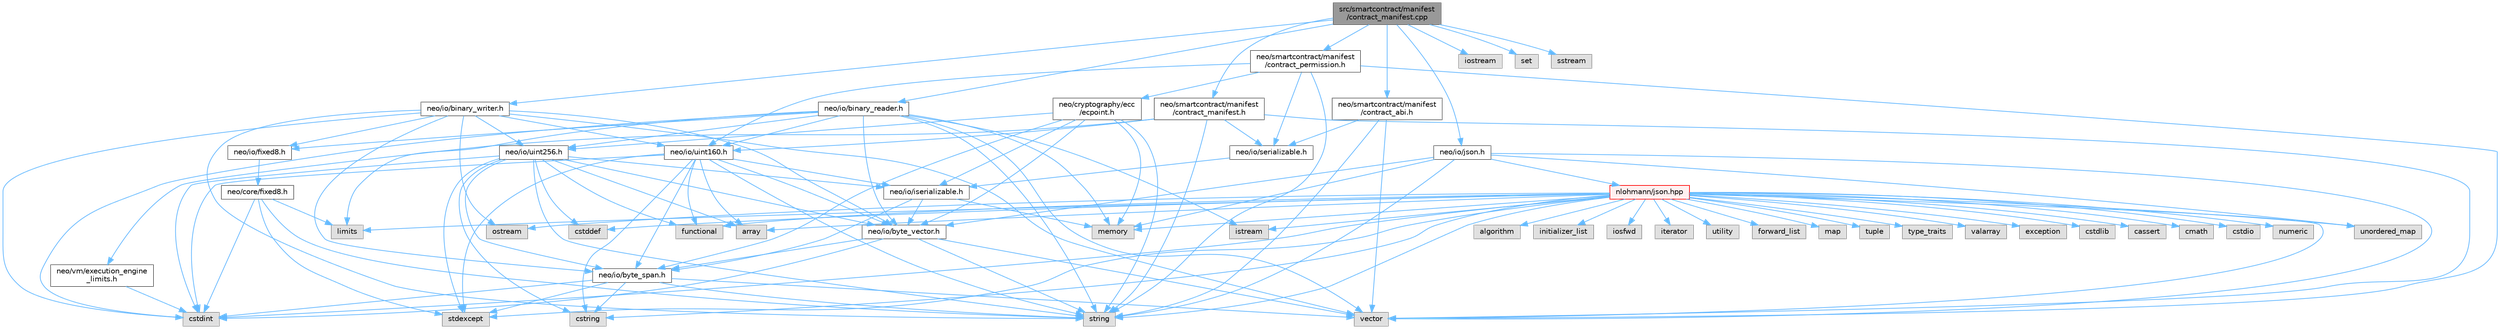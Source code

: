 digraph "src/smartcontract/manifest/contract_manifest.cpp"
{
 // LATEX_PDF_SIZE
  bgcolor="transparent";
  edge [fontname=Helvetica,fontsize=10,labelfontname=Helvetica,labelfontsize=10];
  node [fontname=Helvetica,fontsize=10,shape=box,height=0.2,width=0.4];
  Node1 [id="Node000001",label="src/smartcontract/manifest\l/contract_manifest.cpp",height=0.2,width=0.4,color="gray40", fillcolor="grey60", style="filled", fontcolor="black",tooltip=" "];
  Node1 -> Node2 [id="edge121_Node000001_Node000002",color="steelblue1",style="solid",tooltip=" "];
  Node2 [id="Node000002",label="neo/io/binary_reader.h",height=0.2,width=0.4,color="grey40", fillcolor="white", style="filled",URL="$binary__reader_8h.html",tooltip=" "];
  Node2 -> Node3 [id="edge122_Node000002_Node000003",color="steelblue1",style="solid",tooltip=" "];
  Node3 [id="Node000003",label="neo/io/byte_vector.h",height=0.2,width=0.4,color="grey40", fillcolor="white", style="filled",URL="$io_2byte__vector_8h.html",tooltip=" "];
  Node3 -> Node4 [id="edge123_Node000003_Node000004",color="steelblue1",style="solid",tooltip=" "];
  Node4 [id="Node000004",label="neo/io/byte_span.h",height=0.2,width=0.4,color="grey40", fillcolor="white", style="filled",URL="$io_2byte__span_8h.html",tooltip=" "];
  Node4 -> Node5 [id="edge124_Node000004_Node000005",color="steelblue1",style="solid",tooltip=" "];
  Node5 [id="Node000005",label="cstdint",height=0.2,width=0.4,color="grey60", fillcolor="#E0E0E0", style="filled",tooltip=" "];
  Node4 -> Node6 [id="edge125_Node000004_Node000006",color="steelblue1",style="solid",tooltip=" "];
  Node6 [id="Node000006",label="cstring",height=0.2,width=0.4,color="grey60", fillcolor="#E0E0E0", style="filled",tooltip=" "];
  Node4 -> Node7 [id="edge126_Node000004_Node000007",color="steelblue1",style="solid",tooltip=" "];
  Node7 [id="Node000007",label="stdexcept",height=0.2,width=0.4,color="grey60", fillcolor="#E0E0E0", style="filled",tooltip=" "];
  Node4 -> Node8 [id="edge127_Node000004_Node000008",color="steelblue1",style="solid",tooltip=" "];
  Node8 [id="Node000008",label="string",height=0.2,width=0.4,color="grey60", fillcolor="#E0E0E0", style="filled",tooltip=" "];
  Node4 -> Node9 [id="edge128_Node000004_Node000009",color="steelblue1",style="solid",tooltip=" "];
  Node9 [id="Node000009",label="vector",height=0.2,width=0.4,color="grey60", fillcolor="#E0E0E0", style="filled",tooltip=" "];
  Node3 -> Node5 [id="edge129_Node000003_Node000005",color="steelblue1",style="solid",tooltip=" "];
  Node3 -> Node8 [id="edge130_Node000003_Node000008",color="steelblue1",style="solid",tooltip=" "];
  Node3 -> Node9 [id="edge131_Node000003_Node000009",color="steelblue1",style="solid",tooltip=" "];
  Node2 -> Node10 [id="edge132_Node000002_Node000010",color="steelblue1",style="solid",tooltip=" "];
  Node10 [id="Node000010",label="neo/io/fixed8.h",height=0.2,width=0.4,color="grey40", fillcolor="white", style="filled",URL="$io_2fixed8_8h.html",tooltip=" "];
  Node10 -> Node11 [id="edge133_Node000010_Node000011",color="steelblue1",style="solid",tooltip=" "];
  Node11 [id="Node000011",label="neo/core/fixed8.h",height=0.2,width=0.4,color="grey40", fillcolor="white", style="filled",URL="$core_2fixed8_8h.html",tooltip=" "];
  Node11 -> Node5 [id="edge134_Node000011_Node000005",color="steelblue1",style="solid",tooltip=" "];
  Node11 -> Node12 [id="edge135_Node000011_Node000012",color="steelblue1",style="solid",tooltip=" "];
  Node12 [id="Node000012",label="limits",height=0.2,width=0.4,color="grey60", fillcolor="#E0E0E0", style="filled",tooltip=" "];
  Node11 -> Node7 [id="edge136_Node000011_Node000007",color="steelblue1",style="solid",tooltip=" "];
  Node11 -> Node8 [id="edge137_Node000011_Node000008",color="steelblue1",style="solid",tooltip=" "];
  Node2 -> Node13 [id="edge138_Node000002_Node000013",color="steelblue1",style="solid",tooltip=" "];
  Node13 [id="Node000013",label="neo/io/uint160.h",height=0.2,width=0.4,color="grey40", fillcolor="white", style="filled",URL="$uint160_8h.html",tooltip=" "];
  Node13 -> Node4 [id="edge139_Node000013_Node000004",color="steelblue1",style="solid",tooltip=" "];
  Node13 -> Node3 [id="edge140_Node000013_Node000003",color="steelblue1",style="solid",tooltip=" "];
  Node13 -> Node14 [id="edge141_Node000013_Node000014",color="steelblue1",style="solid",tooltip=" "];
  Node14 [id="Node000014",label="neo/io/iserializable.h",height=0.2,width=0.4,color="grey40", fillcolor="white", style="filled",URL="$iserializable_8h.html",tooltip=" "];
  Node14 -> Node4 [id="edge142_Node000014_Node000004",color="steelblue1",style="solid",tooltip=" "];
  Node14 -> Node3 [id="edge143_Node000014_Node000003",color="steelblue1",style="solid",tooltip=" "];
  Node14 -> Node15 [id="edge144_Node000014_Node000015",color="steelblue1",style="solid",tooltip=" "];
  Node15 [id="Node000015",label="memory",height=0.2,width=0.4,color="grey60", fillcolor="#E0E0E0", style="filled",tooltip=" "];
  Node13 -> Node16 [id="edge145_Node000013_Node000016",color="steelblue1",style="solid",tooltip=" "];
  Node16 [id="Node000016",label="array",height=0.2,width=0.4,color="grey60", fillcolor="#E0E0E0", style="filled",tooltip=" "];
  Node13 -> Node5 [id="edge146_Node000013_Node000005",color="steelblue1",style="solid",tooltip=" "];
  Node13 -> Node6 [id="edge147_Node000013_Node000006",color="steelblue1",style="solid",tooltip=" "];
  Node13 -> Node17 [id="edge148_Node000013_Node000017",color="steelblue1",style="solid",tooltip=" "];
  Node17 [id="Node000017",label="functional",height=0.2,width=0.4,color="grey60", fillcolor="#E0E0E0", style="filled",tooltip=" "];
  Node13 -> Node7 [id="edge149_Node000013_Node000007",color="steelblue1",style="solid",tooltip=" "];
  Node13 -> Node8 [id="edge150_Node000013_Node000008",color="steelblue1",style="solid",tooltip=" "];
  Node2 -> Node18 [id="edge151_Node000002_Node000018",color="steelblue1",style="solid",tooltip=" "];
  Node18 [id="Node000018",label="neo/io/uint256.h",height=0.2,width=0.4,color="grey40", fillcolor="white", style="filled",URL="$uint256_8h.html",tooltip=" "];
  Node18 -> Node4 [id="edge152_Node000018_Node000004",color="steelblue1",style="solid",tooltip=" "];
  Node18 -> Node3 [id="edge153_Node000018_Node000003",color="steelblue1",style="solid",tooltip=" "];
  Node18 -> Node14 [id="edge154_Node000018_Node000014",color="steelblue1",style="solid",tooltip=" "];
  Node18 -> Node16 [id="edge155_Node000018_Node000016",color="steelblue1",style="solid",tooltip=" "];
  Node18 -> Node19 [id="edge156_Node000018_Node000019",color="steelblue1",style="solid",tooltip=" "];
  Node19 [id="Node000019",label="cstddef",height=0.2,width=0.4,color="grey60", fillcolor="#E0E0E0", style="filled",tooltip=" "];
  Node18 -> Node5 [id="edge157_Node000018_Node000005",color="steelblue1",style="solid",tooltip=" "];
  Node18 -> Node6 [id="edge158_Node000018_Node000006",color="steelblue1",style="solid",tooltip=" "];
  Node18 -> Node17 [id="edge159_Node000018_Node000017",color="steelblue1",style="solid",tooltip=" "];
  Node18 -> Node7 [id="edge160_Node000018_Node000007",color="steelblue1",style="solid",tooltip=" "];
  Node18 -> Node8 [id="edge161_Node000018_Node000008",color="steelblue1",style="solid",tooltip=" "];
  Node2 -> Node5 [id="edge162_Node000002_Node000005",color="steelblue1",style="solid",tooltip=" "];
  Node2 -> Node20 [id="edge163_Node000002_Node000020",color="steelblue1",style="solid",tooltip=" "];
  Node20 [id="Node000020",label="istream",height=0.2,width=0.4,color="grey60", fillcolor="#E0E0E0", style="filled",tooltip=" "];
  Node2 -> Node12 [id="edge164_Node000002_Node000012",color="steelblue1",style="solid",tooltip=" "];
  Node2 -> Node15 [id="edge165_Node000002_Node000015",color="steelblue1",style="solid",tooltip=" "];
  Node2 -> Node8 [id="edge166_Node000002_Node000008",color="steelblue1",style="solid",tooltip=" "];
  Node2 -> Node9 [id="edge167_Node000002_Node000009",color="steelblue1",style="solid",tooltip=" "];
  Node1 -> Node21 [id="edge168_Node000001_Node000021",color="steelblue1",style="solid",tooltip=" "];
  Node21 [id="Node000021",label="neo/io/binary_writer.h",height=0.2,width=0.4,color="grey40", fillcolor="white", style="filled",URL="$binary__writer_8h.html",tooltip=" "];
  Node21 -> Node4 [id="edge169_Node000021_Node000004",color="steelblue1",style="solid",tooltip=" "];
  Node21 -> Node3 [id="edge170_Node000021_Node000003",color="steelblue1",style="solid",tooltip=" "];
  Node21 -> Node10 [id="edge171_Node000021_Node000010",color="steelblue1",style="solid",tooltip=" "];
  Node21 -> Node13 [id="edge172_Node000021_Node000013",color="steelblue1",style="solid",tooltip=" "];
  Node21 -> Node18 [id="edge173_Node000021_Node000018",color="steelblue1",style="solid",tooltip=" "];
  Node21 -> Node5 [id="edge174_Node000021_Node000005",color="steelblue1",style="solid",tooltip=" "];
  Node21 -> Node22 [id="edge175_Node000021_Node000022",color="steelblue1",style="solid",tooltip=" "];
  Node22 [id="Node000022",label="ostream",height=0.2,width=0.4,color="grey60", fillcolor="#E0E0E0", style="filled",tooltip=" "];
  Node21 -> Node8 [id="edge176_Node000021_Node000008",color="steelblue1",style="solid",tooltip=" "];
  Node21 -> Node9 [id="edge177_Node000021_Node000009",color="steelblue1",style="solid",tooltip=" "];
  Node1 -> Node23 [id="edge178_Node000001_Node000023",color="steelblue1",style="solid",tooltip=" "];
  Node23 [id="Node000023",label="neo/io/json.h",height=0.2,width=0.4,color="grey40", fillcolor="white", style="filled",URL="$io_2json_8h.html",tooltip=" "];
  Node23 -> Node3 [id="edge179_Node000023_Node000003",color="steelblue1",style="solid",tooltip=" "];
  Node23 -> Node15 [id="edge180_Node000023_Node000015",color="steelblue1",style="solid",tooltip=" "];
  Node23 -> Node24 [id="edge181_Node000023_Node000024",color="steelblue1",style="solid",tooltip=" "];
  Node24 [id="Node000024",label="nlohmann/json.hpp",height=0.2,width=0.4,color="red", fillcolor="#FFF0F0", style="filled",URL="$json_8hpp.html",tooltip=" "];
  Node24 -> Node25 [id="edge182_Node000024_Node000025",color="steelblue1",style="solid",tooltip=" "];
  Node25 [id="Node000025",label="algorithm",height=0.2,width=0.4,color="grey60", fillcolor="#E0E0E0", style="filled",tooltip=" "];
  Node24 -> Node19 [id="edge183_Node000024_Node000019",color="steelblue1",style="solid",tooltip=" "];
  Node24 -> Node17 [id="edge184_Node000024_Node000017",color="steelblue1",style="solid",tooltip=" "];
  Node24 -> Node26 [id="edge185_Node000024_Node000026",color="steelblue1",style="solid",tooltip=" "];
  Node26 [id="Node000026",label="initializer_list",height=0.2,width=0.4,color="grey60", fillcolor="#E0E0E0", style="filled",tooltip=" "];
  Node24 -> Node27 [id="edge186_Node000024_Node000027",color="steelblue1",style="solid",tooltip=" "];
  Node27 [id="Node000027",label="iosfwd",height=0.2,width=0.4,color="grey60", fillcolor="#E0E0E0", style="filled",tooltip=" "];
  Node24 -> Node28 [id="edge187_Node000024_Node000028",color="steelblue1",style="solid",tooltip=" "];
  Node28 [id="Node000028",label="iterator",height=0.2,width=0.4,color="grey60", fillcolor="#E0E0E0", style="filled",tooltip=" "];
  Node24 -> Node15 [id="edge188_Node000024_Node000015",color="steelblue1",style="solid",tooltip=" "];
  Node24 -> Node8 [id="edge189_Node000024_Node000008",color="steelblue1",style="solid",tooltip=" "];
  Node24 -> Node29 [id="edge190_Node000024_Node000029",color="steelblue1",style="solid",tooltip=" "];
  Node29 [id="Node000029",label="utility",height=0.2,width=0.4,color="grey60", fillcolor="#E0E0E0", style="filled",tooltip=" "];
  Node24 -> Node9 [id="edge191_Node000024_Node000009",color="steelblue1",style="solid",tooltip=" "];
  Node24 -> Node16 [id="edge192_Node000024_Node000016",color="steelblue1",style="solid",tooltip=" "];
  Node24 -> Node30 [id="edge193_Node000024_Node000030",color="steelblue1",style="solid",tooltip=" "];
  Node30 [id="Node000030",label="forward_list",height=0.2,width=0.4,color="grey60", fillcolor="#E0E0E0", style="filled",tooltip=" "];
  Node24 -> Node31 [id="edge194_Node000024_Node000031",color="steelblue1",style="solid",tooltip=" "];
  Node31 [id="Node000031",label="map",height=0.2,width=0.4,color="grey60", fillcolor="#E0E0E0", style="filled",tooltip=" "];
  Node24 -> Node32 [id="edge195_Node000024_Node000032",color="steelblue1",style="solid",tooltip=" "];
  Node32 [id="Node000032",label="tuple",height=0.2,width=0.4,color="grey60", fillcolor="#E0E0E0", style="filled",tooltip=" "];
  Node24 -> Node33 [id="edge196_Node000024_Node000033",color="steelblue1",style="solid",tooltip=" "];
  Node33 [id="Node000033",label="type_traits",height=0.2,width=0.4,color="grey60", fillcolor="#E0E0E0", style="filled",tooltip=" "];
  Node24 -> Node34 [id="edge197_Node000024_Node000034",color="steelblue1",style="solid",tooltip=" "];
  Node34 [id="Node000034",label="unordered_map",height=0.2,width=0.4,color="grey60", fillcolor="#E0E0E0", style="filled",tooltip=" "];
  Node24 -> Node35 [id="edge198_Node000024_Node000035",color="steelblue1",style="solid",tooltip=" "];
  Node35 [id="Node000035",label="valarray",height=0.2,width=0.4,color="grey60", fillcolor="#E0E0E0", style="filled",tooltip=" "];
  Node24 -> Node36 [id="edge199_Node000024_Node000036",color="steelblue1",style="solid",tooltip=" "];
  Node36 [id="Node000036",label="exception",height=0.2,width=0.4,color="grey60", fillcolor="#E0E0E0", style="filled",tooltip=" "];
  Node24 -> Node7 [id="edge200_Node000024_Node000007",color="steelblue1",style="solid",tooltip=" "];
  Node24 -> Node5 [id="edge201_Node000024_Node000005",color="steelblue1",style="solid",tooltip=" "];
  Node24 -> Node37 [id="edge202_Node000024_Node000037",color="steelblue1",style="solid",tooltip=" "];
  Node37 [id="Node000037",label="cstdlib",height=0.2,width=0.4,color="grey60", fillcolor="#E0E0E0", style="filled",tooltip=" "];
  Node24 -> Node38 [id="edge203_Node000024_Node000038",color="steelblue1",style="solid",tooltip=" "];
  Node38 [id="Node000038",label="cassert",height=0.2,width=0.4,color="grey60", fillcolor="#E0E0E0", style="filled",tooltip=" "];
  Node24 -> Node12 [id="edge204_Node000024_Node000012",color="steelblue1",style="solid",tooltip=" "];
  Node24 -> Node6 [id="edge205_Node000024_Node000006",color="steelblue1",style="solid",tooltip=" "];
  Node24 -> Node39 [id="edge206_Node000024_Node000039",color="steelblue1",style="solid",tooltip=" "];
  Node39 [id="Node000039",label="cmath",height=0.2,width=0.4,color="grey60", fillcolor="#E0E0E0", style="filled",tooltip=" "];
  Node24 -> Node40 [id="edge207_Node000024_Node000040",color="steelblue1",style="solid",tooltip=" "];
  Node40 [id="Node000040",label="cstdio",height=0.2,width=0.4,color="grey60", fillcolor="#E0E0E0", style="filled",tooltip=" "];
  Node24 -> Node41 [id="edge208_Node000024_Node000041",color="steelblue1",style="solid",tooltip=" "];
  Node41 [id="Node000041",label="numeric",height=0.2,width=0.4,color="grey60", fillcolor="#E0E0E0", style="filled",tooltip=" "];
  Node24 -> Node20 [id="edge209_Node000024_Node000020",color="steelblue1",style="solid",tooltip=" "];
  Node24 -> Node22 [id="edge210_Node000024_Node000022",color="steelblue1",style="solid",tooltip=" "];
  Node23 -> Node8 [id="edge211_Node000023_Node000008",color="steelblue1",style="solid",tooltip=" "];
  Node23 -> Node34 [id="edge212_Node000023_Node000034",color="steelblue1",style="solid",tooltip=" "];
  Node23 -> Node9 [id="edge213_Node000023_Node000009",color="steelblue1",style="solid",tooltip=" "];
  Node1 -> Node47 [id="edge214_Node000001_Node000047",color="steelblue1",style="solid",tooltip=" "];
  Node47 [id="Node000047",label="neo/smartcontract/manifest\l/contract_abi.h",height=0.2,width=0.4,color="grey40", fillcolor="white", style="filled",URL="$contract__abi_8h.html",tooltip=" "];
  Node47 -> Node48 [id="edge215_Node000047_Node000048",color="steelblue1",style="solid",tooltip=" "];
  Node48 [id="Node000048",label="neo/io/serializable.h",height=0.2,width=0.4,color="grey40", fillcolor="white", style="filled",URL="$serializable_8h.html",tooltip=" "];
  Node48 -> Node14 [id="edge216_Node000048_Node000014",color="steelblue1",style="solid",tooltip=" "];
  Node47 -> Node8 [id="edge217_Node000047_Node000008",color="steelblue1",style="solid",tooltip=" "];
  Node47 -> Node9 [id="edge218_Node000047_Node000009",color="steelblue1",style="solid",tooltip=" "];
  Node1 -> Node49 [id="edge219_Node000001_Node000049",color="steelblue1",style="solid",tooltip=" "];
  Node49 [id="Node000049",label="neo/smartcontract/manifest\l/contract_manifest.h",height=0.2,width=0.4,color="grey40", fillcolor="white", style="filled",URL="$contract__manifest_8h.html",tooltip=" "];
  Node49 -> Node48 [id="edge220_Node000049_Node000048",color="steelblue1",style="solid",tooltip=" "];
  Node49 -> Node13 [id="edge221_Node000049_Node000013",color="steelblue1",style="solid",tooltip=" "];
  Node49 -> Node50 [id="edge222_Node000049_Node000050",color="steelblue1",style="solid",tooltip=" "];
  Node50 [id="Node000050",label="neo/vm/execution_engine\l_limits.h",height=0.2,width=0.4,color="grey40", fillcolor="white", style="filled",URL="$execution__engine__limits_8h.html",tooltip=" "];
  Node50 -> Node5 [id="edge223_Node000050_Node000005",color="steelblue1",style="solid",tooltip=" "];
  Node49 -> Node8 [id="edge224_Node000049_Node000008",color="steelblue1",style="solid",tooltip=" "];
  Node49 -> Node9 [id="edge225_Node000049_Node000009",color="steelblue1",style="solid",tooltip=" "];
  Node1 -> Node51 [id="edge226_Node000001_Node000051",color="steelblue1",style="solid",tooltip=" "];
  Node51 [id="Node000051",label="neo/smartcontract/manifest\l/contract_permission.h",height=0.2,width=0.4,color="grey40", fillcolor="white", style="filled",URL="$contract__permission_8h.html",tooltip=" "];
  Node51 -> Node52 [id="edge227_Node000051_Node000052",color="steelblue1",style="solid",tooltip=" "];
  Node52 [id="Node000052",label="neo/cryptography/ecc\l/ecpoint.h",height=0.2,width=0.4,color="grey40", fillcolor="white", style="filled",URL="$ecpoint_8h.html",tooltip=" "];
  Node52 -> Node4 [id="edge228_Node000052_Node000004",color="steelblue1",style="solid",tooltip=" "];
  Node52 -> Node3 [id="edge229_Node000052_Node000003",color="steelblue1",style="solid",tooltip=" "];
  Node52 -> Node14 [id="edge230_Node000052_Node000014",color="steelblue1",style="solid",tooltip=" "];
  Node52 -> Node18 [id="edge231_Node000052_Node000018",color="steelblue1",style="solid",tooltip=" "];
  Node52 -> Node15 [id="edge232_Node000052_Node000015",color="steelblue1",style="solid",tooltip=" "];
  Node52 -> Node8 [id="edge233_Node000052_Node000008",color="steelblue1",style="solid",tooltip=" "];
  Node51 -> Node48 [id="edge234_Node000051_Node000048",color="steelblue1",style="solid",tooltip=" "];
  Node51 -> Node13 [id="edge235_Node000051_Node000013",color="steelblue1",style="solid",tooltip=" "];
  Node51 -> Node8 [id="edge236_Node000051_Node000008",color="steelblue1",style="solid",tooltip=" "];
  Node51 -> Node9 [id="edge237_Node000051_Node000009",color="steelblue1",style="solid",tooltip=" "];
  Node1 -> Node53 [id="edge238_Node000001_Node000053",color="steelblue1",style="solid",tooltip=" "];
  Node53 [id="Node000053",label="iostream",height=0.2,width=0.4,color="grey60", fillcolor="#E0E0E0", style="filled",tooltip=" "];
  Node1 -> Node54 [id="edge239_Node000001_Node000054",color="steelblue1",style="solid",tooltip=" "];
  Node54 [id="Node000054",label="set",height=0.2,width=0.4,color="grey60", fillcolor="#E0E0E0", style="filled",tooltip=" "];
  Node1 -> Node55 [id="edge240_Node000001_Node000055",color="steelblue1",style="solid",tooltip=" "];
  Node55 [id="Node000055",label="sstream",height=0.2,width=0.4,color="grey60", fillcolor="#E0E0E0", style="filled",tooltip=" "];
}
